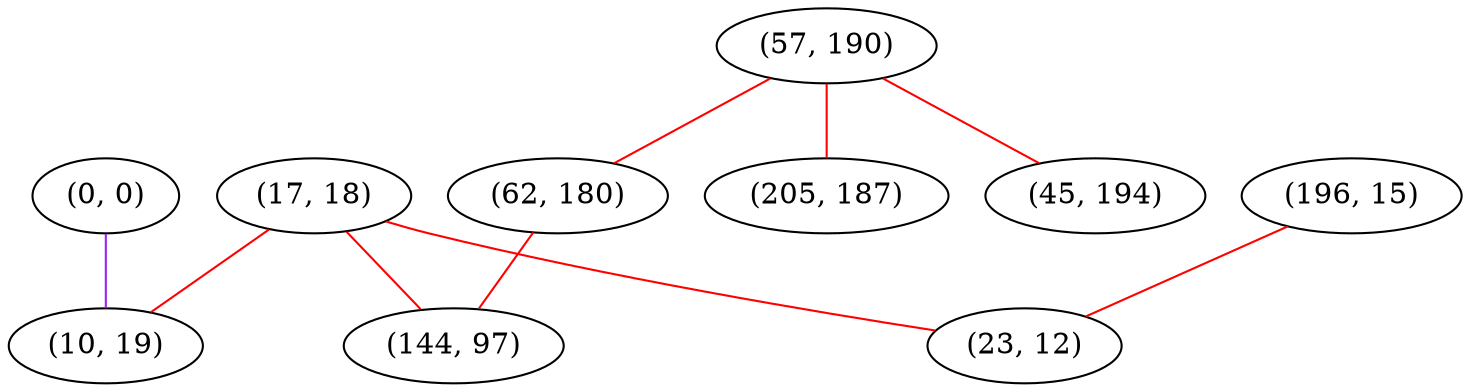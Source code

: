 graph "" {
"(17, 18)";
"(0, 0)";
"(57, 190)";
"(62, 180)";
"(196, 15)";
"(10, 19)";
"(205, 187)";
"(144, 97)";
"(23, 12)";
"(45, 194)";
"(17, 18)" -- "(144, 97)"  [color=red, key=0, weight=1];
"(17, 18)" -- "(23, 12)"  [color=red, key=0, weight=1];
"(17, 18)" -- "(10, 19)"  [color=red, key=0, weight=1];
"(0, 0)" -- "(10, 19)"  [color=purple, key=0, weight=4];
"(57, 190)" -- "(62, 180)"  [color=red, key=0, weight=1];
"(57, 190)" -- "(45, 194)"  [color=red, key=0, weight=1];
"(57, 190)" -- "(205, 187)"  [color=red, key=0, weight=1];
"(62, 180)" -- "(144, 97)"  [color=red, key=0, weight=1];
"(196, 15)" -- "(23, 12)"  [color=red, key=0, weight=1];
}
